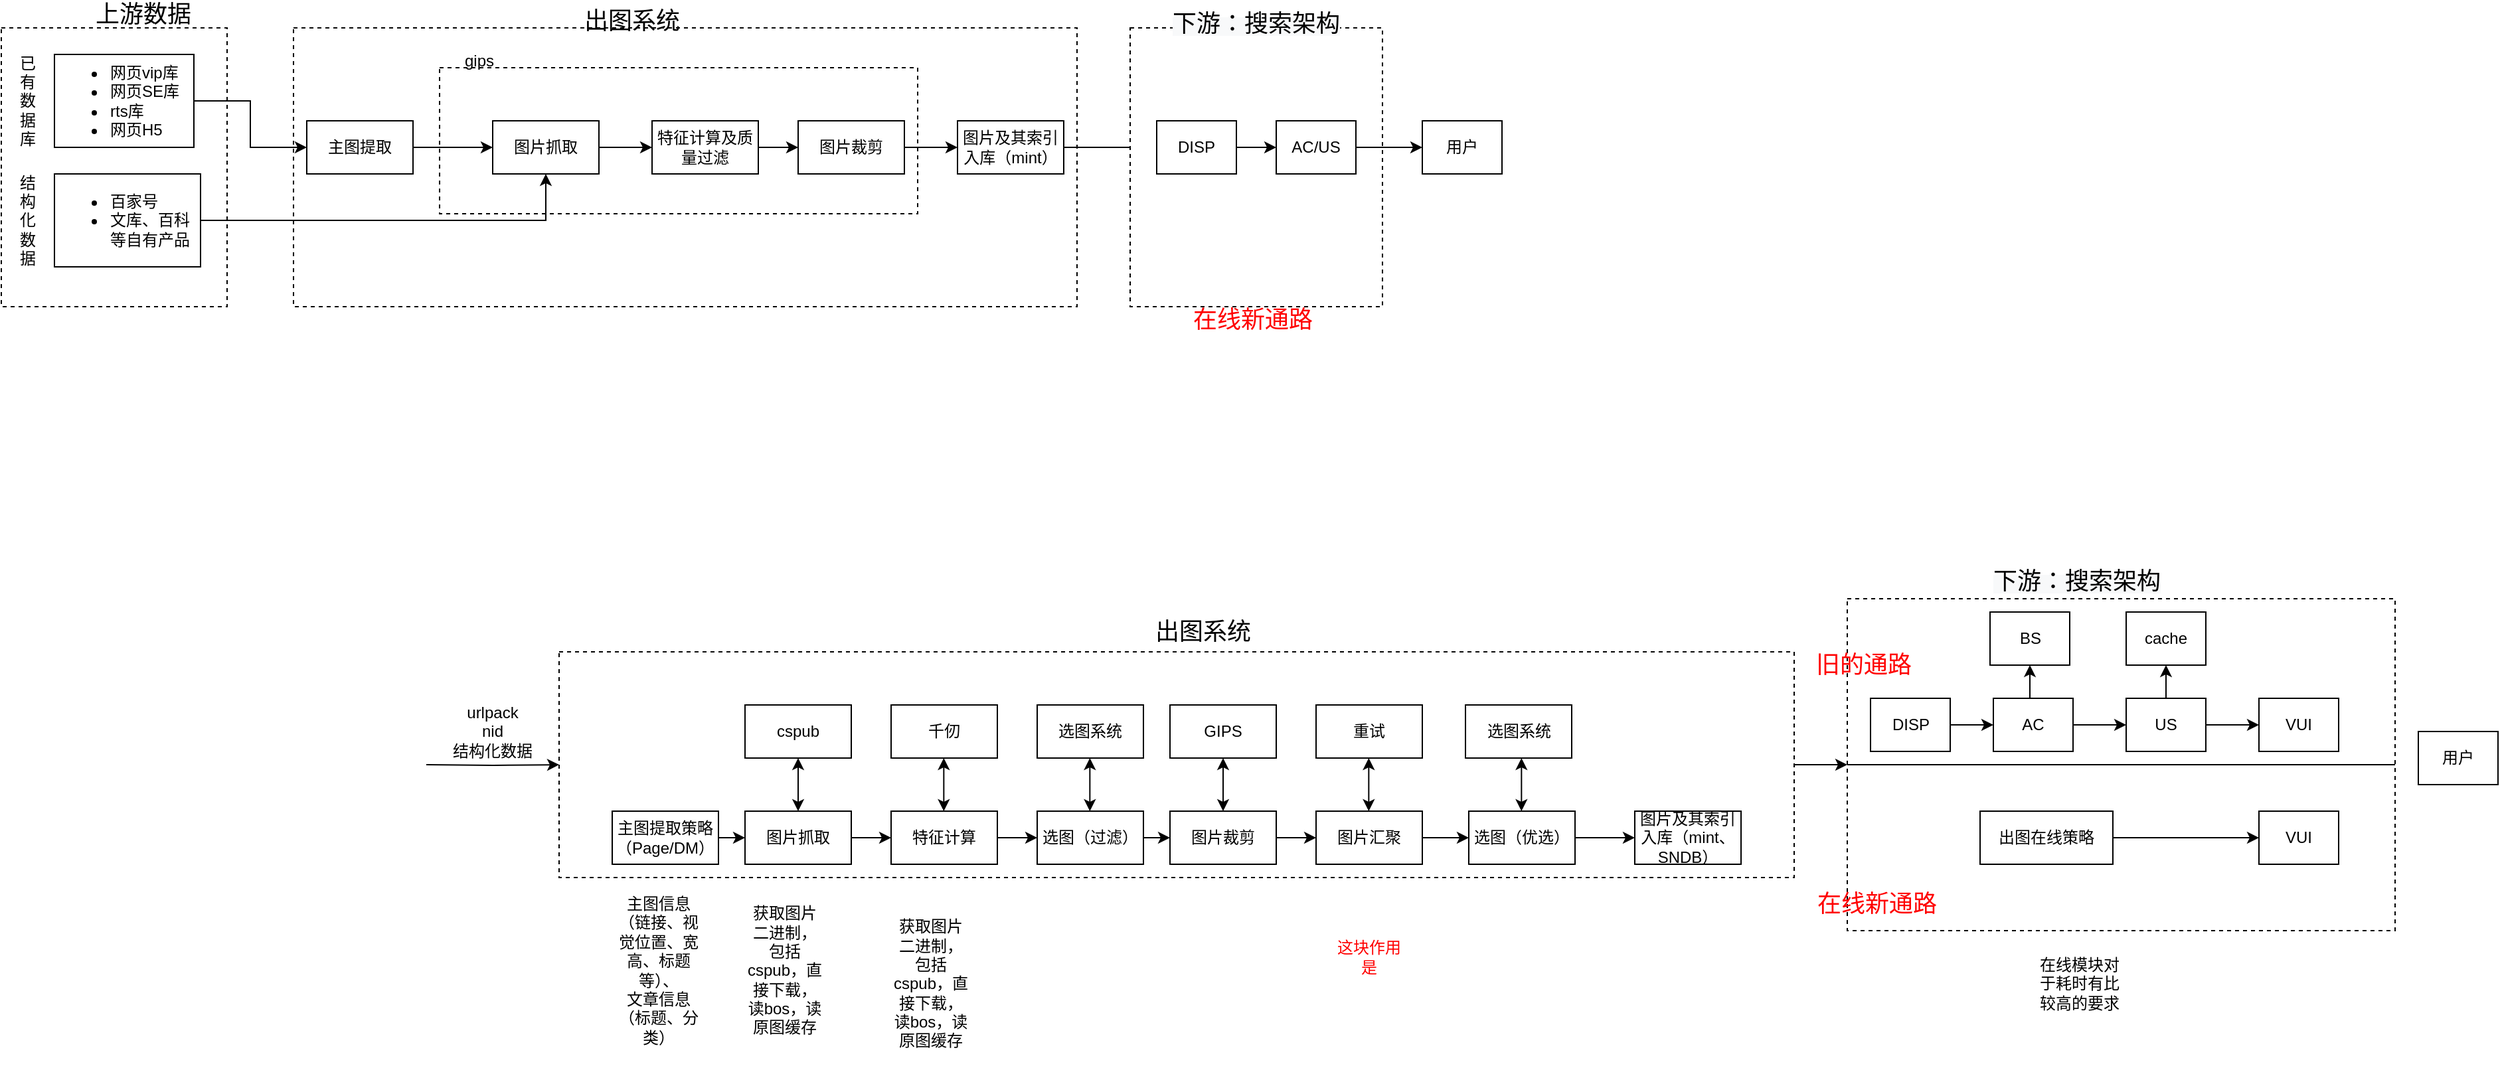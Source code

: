 <mxfile version="18.0.1" type="github">
  <diagram id="hWNafZOtgDDPXVln5Tpz" name="Page-1">
    <mxGraphModel dx="1630" dy="696" grid="1" gridSize="10" guides="1" tooltips="1" connect="1" arrows="1" fold="1" page="1" pageScale="1" pageWidth="2339" pageHeight="3300" math="0" shadow="0">
      <root>
        <mxCell id="0" />
        <mxCell id="1" parent="0" />
        <mxCell id="azKWT2akUbq9BDtlPxRI-23" value="" style="rounded=0;whiteSpace=wrap;html=1;dashed=1;" vertex="1" parent="1">
          <mxGeometry x="1490" y="490" width="412.5" height="250" as="geometry" />
        </mxCell>
        <mxCell id="LKuy4wLW6eELK773XFHh-19" value="" style="rounded=0;whiteSpace=wrap;html=1;dashed=1;" parent="1" vertex="1">
          <mxGeometry x="320" y="60" width="590" height="210" as="geometry" />
        </mxCell>
        <mxCell id="LKuy4wLW6eELK773XFHh-21" value="" style="rounded=0;whiteSpace=wrap;html=1;dashed=1;" parent="1" vertex="1">
          <mxGeometry x="430" y="90" width="360" height="110" as="geometry" />
        </mxCell>
        <mxCell id="LKuy4wLW6eELK773XFHh-1" value="" style="rounded=0;whiteSpace=wrap;html=1;dashed=1;" parent="1" vertex="1">
          <mxGeometry x="100" y="60" width="170" height="210" as="geometry" />
        </mxCell>
        <mxCell id="LKuy4wLW6eELK773XFHh-2" value="&lt;font style=&quot;font-size: 18px&quot;&gt;上游数据&lt;/font&gt;" style="text;html=1;strokeColor=none;fillColor=none;align=center;verticalAlign=middle;whiteSpace=wrap;rounded=0;dashed=1;" parent="1" vertex="1">
          <mxGeometry x="162.5" y="40" width="87.5" height="20" as="geometry" />
        </mxCell>
        <mxCell id="LKuy4wLW6eELK773XFHh-13" style="edgeStyle=orthogonalEdgeStyle;rounded=0;orthogonalLoop=1;jettySize=auto;html=1;entryX=0;entryY=0.5;entryDx=0;entryDy=0;" parent="1" source="LKuy4wLW6eELK773XFHh-4" target="LKuy4wLW6eELK773XFHh-8" edge="1">
          <mxGeometry relative="1" as="geometry" />
        </mxCell>
        <mxCell id="LKuy4wLW6eELK773XFHh-4" value="&lt;ul&gt;&lt;li&gt;网页vip库&lt;/li&gt;&lt;li&gt;网页SE库&lt;/li&gt;&lt;li&gt;rts库&lt;/li&gt;&lt;li&gt;网页H5&lt;/li&gt;&lt;/ul&gt;" style="rounded=0;whiteSpace=wrap;html=1;align=left;" parent="1" vertex="1">
          <mxGeometry x="140" y="80" width="105" height="70" as="geometry" />
        </mxCell>
        <mxCell id="LKuy4wLW6eELK773XFHh-14" style="edgeStyle=orthogonalEdgeStyle;rounded=0;orthogonalLoop=1;jettySize=auto;html=1;entryX=0.5;entryY=1;entryDx=0;entryDy=0;" parent="1" source="LKuy4wLW6eELK773XFHh-5" target="LKuy4wLW6eELK773XFHh-9" edge="1">
          <mxGeometry relative="1" as="geometry" />
        </mxCell>
        <mxCell id="LKuy4wLW6eELK773XFHh-5" value="&lt;ul&gt;&lt;li&gt;百家号&lt;/li&gt;&lt;li&gt;文库、百科等自有产品&lt;/li&gt;&lt;/ul&gt;" style="rounded=0;whiteSpace=wrap;html=1;align=left;" parent="1" vertex="1">
          <mxGeometry x="140" y="170" width="110" height="70" as="geometry" />
        </mxCell>
        <mxCell id="LKuy4wLW6eELK773XFHh-6" value="已有数据库" style="text;html=1;strokeColor=none;fillColor=none;align=center;verticalAlign=middle;whiteSpace=wrap;rounded=0;" parent="1" vertex="1">
          <mxGeometry x="110" y="100" width="20" height="30" as="geometry" />
        </mxCell>
        <mxCell id="LKuy4wLW6eELK773XFHh-7" value="结构化数据" style="text;html=1;strokeColor=none;fillColor=none;align=center;verticalAlign=middle;whiteSpace=wrap;rounded=0;" parent="1" vertex="1">
          <mxGeometry x="110" y="190" width="20" height="30" as="geometry" />
        </mxCell>
        <mxCell id="LKuy4wLW6eELK773XFHh-15" style="edgeStyle=orthogonalEdgeStyle;rounded=0;orthogonalLoop=1;jettySize=auto;html=1;entryX=0;entryY=0.5;entryDx=0;entryDy=0;" parent="1" source="LKuy4wLW6eELK773XFHh-8" target="LKuy4wLW6eELK773XFHh-9" edge="1">
          <mxGeometry relative="1" as="geometry" />
        </mxCell>
        <mxCell id="LKuy4wLW6eELK773XFHh-8" value="主图提取" style="rounded=0;whiteSpace=wrap;html=1;" parent="1" vertex="1">
          <mxGeometry x="330" y="130" width="80" height="40" as="geometry" />
        </mxCell>
        <mxCell id="LKuy4wLW6eELK773XFHh-16" style="edgeStyle=orthogonalEdgeStyle;rounded=0;orthogonalLoop=1;jettySize=auto;html=1;entryX=0;entryY=0.5;entryDx=0;entryDy=0;" parent="1" source="LKuy4wLW6eELK773XFHh-9" target="LKuy4wLW6eELK773XFHh-10" edge="1">
          <mxGeometry relative="1" as="geometry" />
        </mxCell>
        <mxCell id="LKuy4wLW6eELK773XFHh-9" value="图片抓取" style="rounded=0;whiteSpace=wrap;html=1;" parent="1" vertex="1">
          <mxGeometry x="470" y="130" width="80" height="40" as="geometry" />
        </mxCell>
        <mxCell id="LKuy4wLW6eELK773XFHh-17" style="edgeStyle=orthogonalEdgeStyle;rounded=0;orthogonalLoop=1;jettySize=auto;html=1;entryX=0;entryY=0.5;entryDx=0;entryDy=0;" parent="1" source="LKuy4wLW6eELK773XFHh-10" target="LKuy4wLW6eELK773XFHh-11" edge="1">
          <mxGeometry relative="1" as="geometry" />
        </mxCell>
        <mxCell id="LKuy4wLW6eELK773XFHh-10" value="特征计算及质量过滤" style="rounded=0;whiteSpace=wrap;html=1;" parent="1" vertex="1">
          <mxGeometry x="590" y="130" width="80" height="40" as="geometry" />
        </mxCell>
        <mxCell id="LKuy4wLW6eELK773XFHh-18" style="edgeStyle=orthogonalEdgeStyle;rounded=0;orthogonalLoop=1;jettySize=auto;html=1;entryX=0;entryY=0.5;entryDx=0;entryDy=0;" parent="1" source="LKuy4wLW6eELK773XFHh-11" target="LKuy4wLW6eELK773XFHh-12" edge="1">
          <mxGeometry relative="1" as="geometry" />
        </mxCell>
        <mxCell id="LKuy4wLW6eELK773XFHh-11" value="图片裁剪" style="rounded=0;whiteSpace=wrap;html=1;" parent="1" vertex="1">
          <mxGeometry x="700" y="130" width="80" height="40" as="geometry" />
        </mxCell>
        <mxCell id="LKuy4wLW6eELK773XFHh-28" style="edgeStyle=orthogonalEdgeStyle;rounded=0;orthogonalLoop=1;jettySize=auto;html=1;entryX=0;entryY=0.5;entryDx=0;entryDy=0;" parent="1" source="LKuy4wLW6eELK773XFHh-12" target="LKuy4wLW6eELK773XFHh-24" edge="1">
          <mxGeometry relative="1" as="geometry" />
        </mxCell>
        <mxCell id="LKuy4wLW6eELK773XFHh-12" value="图片及其索引入库（mint）" style="rounded=0;whiteSpace=wrap;html=1;" parent="1" vertex="1">
          <mxGeometry x="820" y="130" width="80" height="40" as="geometry" />
        </mxCell>
        <mxCell id="LKuy4wLW6eELK773XFHh-20" value="&lt;font style=&quot;font-size: 18px&quot;&gt;出图系统&lt;/font&gt;" style="text;html=1;strokeColor=none;fillColor=none;align=center;verticalAlign=middle;whiteSpace=wrap;rounded=0;dashed=1;" parent="1" vertex="1">
          <mxGeometry x="530" y="40" width="90" height="30" as="geometry" />
        </mxCell>
        <mxCell id="LKuy4wLW6eELK773XFHh-22" value="gips" style="text;html=1;strokeColor=none;fillColor=none;align=center;verticalAlign=middle;whiteSpace=wrap;rounded=0;dashed=1;" parent="1" vertex="1">
          <mxGeometry x="430" y="70" width="60" height="30" as="geometry" />
        </mxCell>
        <mxCell id="LKuy4wLW6eELK773XFHh-23" value="" style="rounded=0;whiteSpace=wrap;html=1;dashed=1;" parent="1" vertex="1">
          <mxGeometry x="950" y="60" width="190" height="210" as="geometry" />
        </mxCell>
        <mxCell id="LKuy4wLW6eELK773XFHh-29" style="edgeStyle=orthogonalEdgeStyle;rounded=0;orthogonalLoop=1;jettySize=auto;html=1;entryX=0;entryY=0.5;entryDx=0;entryDy=0;" parent="1" source="LKuy4wLW6eELK773XFHh-24" target="LKuy4wLW6eELK773XFHh-25" edge="1">
          <mxGeometry relative="1" as="geometry" />
        </mxCell>
        <mxCell id="LKuy4wLW6eELK773XFHh-24" value="DISP" style="rounded=0;whiteSpace=wrap;html=1;" parent="1" vertex="1">
          <mxGeometry x="970" y="130" width="60" height="40" as="geometry" />
        </mxCell>
        <mxCell id="LKuy4wLW6eELK773XFHh-31" style="edgeStyle=orthogonalEdgeStyle;rounded=0;orthogonalLoop=1;jettySize=auto;html=1;entryX=0;entryY=0.5;entryDx=0;entryDy=0;" parent="1" source="LKuy4wLW6eELK773XFHh-25" target="LKuy4wLW6eELK773XFHh-30" edge="1">
          <mxGeometry relative="1" as="geometry" />
        </mxCell>
        <mxCell id="LKuy4wLW6eELK773XFHh-25" value="AC/US" style="rounded=0;whiteSpace=wrap;html=1;" parent="1" vertex="1">
          <mxGeometry x="1060" y="130" width="60" height="40" as="geometry" />
        </mxCell>
        <mxCell id="LKuy4wLW6eELK773XFHh-26" value="&lt;span style=&quot;color: rgb(0 , 0 , 0) ; font-family: &amp;#34;helvetica&amp;#34; ; font-style: normal ; font-weight: 400 ; letter-spacing: normal ; text-align: center ; text-indent: 0px ; text-transform: none ; word-spacing: 0px ; background-color: rgb(248 , 249 , 250) ; display: inline ; float: none&quot;&gt;&lt;font style=&quot;font-size: 18px&quot;&gt;下游：搜索架构&lt;/font&gt;&lt;/span&gt;" style="text;whiteSpace=wrap;html=1;" parent="1" vertex="1">
          <mxGeometry x="980" y="40" width="150" height="20" as="geometry" />
        </mxCell>
        <mxCell id="LKuy4wLW6eELK773XFHh-30" value="用户" style="rounded=0;whiteSpace=wrap;html=1;" parent="1" vertex="1">
          <mxGeometry x="1170" y="130" width="60" height="40" as="geometry" />
        </mxCell>
        <mxCell id="LKuy4wLW6eELK773XFHh-32" value="&lt;font color=&quot;#ff0000&quot;&gt;&lt;span style=&quot;font-size: 18px&quot;&gt;在线新通路&lt;/span&gt;&lt;/font&gt;" style="text;html=1;strokeColor=none;fillColor=none;align=center;verticalAlign=middle;whiteSpace=wrap;rounded=0;dashed=1;" parent="1" vertex="1">
          <mxGeometry x="980" y="270" width="125" height="20" as="geometry" />
        </mxCell>
        <mxCell id="azKWT2akUbq9BDtlPxRI-54" style="edgeStyle=orthogonalEdgeStyle;rounded=0;orthogonalLoop=1;jettySize=auto;html=1;entryX=0;entryY=0.5;entryDx=0;entryDy=0;" edge="1" parent="1" source="azKWT2akUbq9BDtlPxRI-1" target="azKWT2akUbq9BDtlPxRI-23">
          <mxGeometry relative="1" as="geometry" />
        </mxCell>
        <mxCell id="azKWT2akUbq9BDtlPxRI-1" value="" style="rounded=0;whiteSpace=wrap;html=1;dashed=1;" vertex="1" parent="1">
          <mxGeometry x="520" y="530" width="930" height="170" as="geometry" />
        </mxCell>
        <mxCell id="azKWT2akUbq9BDtlPxRI-55" style="edgeStyle=orthogonalEdgeStyle;rounded=0;orthogonalLoop=1;jettySize=auto;html=1;entryX=0;entryY=0.5;entryDx=0;entryDy=0;" edge="1" parent="1" target="azKWT2akUbq9BDtlPxRI-1">
          <mxGeometry relative="1" as="geometry">
            <mxPoint x="420" y="615" as="sourcePoint" />
          </mxGeometry>
        </mxCell>
        <mxCell id="azKWT2akUbq9BDtlPxRI-57" style="edgeStyle=orthogonalEdgeStyle;rounded=0;orthogonalLoop=1;jettySize=auto;html=1;exitX=1;exitY=0.5;exitDx=0;exitDy=0;entryX=0;entryY=0.5;entryDx=0;entryDy=0;" edge="1" parent="1" source="azKWT2akUbq9BDtlPxRI-12" target="azKWT2akUbq9BDtlPxRI-14">
          <mxGeometry relative="1" as="geometry" />
        </mxCell>
        <mxCell id="azKWT2akUbq9BDtlPxRI-12" value="主图提取策略（Page/DM）" style="rounded=0;whiteSpace=wrap;html=1;" vertex="1" parent="1">
          <mxGeometry x="560" y="650" width="80" height="40" as="geometry" />
        </mxCell>
        <mxCell id="azKWT2akUbq9BDtlPxRI-48" style="edgeStyle=orthogonalEdgeStyle;rounded=0;orthogonalLoop=1;jettySize=auto;html=1;exitX=1;exitY=0.5;exitDx=0;exitDy=0;entryX=0;entryY=0.5;entryDx=0;entryDy=0;" edge="1" parent="1" source="azKWT2akUbq9BDtlPxRI-14" target="azKWT2akUbq9BDtlPxRI-16">
          <mxGeometry relative="1" as="geometry" />
        </mxCell>
        <mxCell id="azKWT2akUbq9BDtlPxRI-14" value="图片抓取" style="rounded=0;whiteSpace=wrap;html=1;" vertex="1" parent="1">
          <mxGeometry x="660" y="650" width="80" height="40" as="geometry" />
        </mxCell>
        <mxCell id="azKWT2akUbq9BDtlPxRI-49" style="edgeStyle=orthogonalEdgeStyle;rounded=0;orthogonalLoop=1;jettySize=auto;html=1;exitX=1;exitY=0.5;exitDx=0;exitDy=0;entryX=0;entryY=0.5;entryDx=0;entryDy=0;" edge="1" parent="1" source="azKWT2akUbq9BDtlPxRI-16" target="azKWT2akUbq9BDtlPxRI-43">
          <mxGeometry relative="1" as="geometry" />
        </mxCell>
        <mxCell id="azKWT2akUbq9BDtlPxRI-16" value="特征计算" style="rounded=0;whiteSpace=wrap;html=1;" vertex="1" parent="1">
          <mxGeometry x="770" y="650" width="80" height="40" as="geometry" />
        </mxCell>
        <mxCell id="azKWT2akUbq9BDtlPxRI-51" style="edgeStyle=orthogonalEdgeStyle;rounded=0;orthogonalLoop=1;jettySize=auto;html=1;exitX=1;exitY=0.5;exitDx=0;exitDy=0;entryX=0;entryY=0.5;entryDx=0;entryDy=0;" edge="1" parent="1" source="azKWT2akUbq9BDtlPxRI-18" target="azKWT2akUbq9BDtlPxRI-39">
          <mxGeometry relative="1" as="geometry" />
        </mxCell>
        <mxCell id="azKWT2akUbq9BDtlPxRI-18" value="图片裁剪" style="rounded=0;whiteSpace=wrap;html=1;" vertex="1" parent="1">
          <mxGeometry x="980" y="650" width="80" height="40" as="geometry" />
        </mxCell>
        <mxCell id="azKWT2akUbq9BDtlPxRI-20" value="图片及其索引入库（mint、SNDB）" style="rounded=0;whiteSpace=wrap;html=1;" vertex="1" parent="1">
          <mxGeometry x="1330" y="650" width="80" height="40" as="geometry" />
        </mxCell>
        <mxCell id="azKWT2akUbq9BDtlPxRI-21" value="&lt;font style=&quot;font-size: 18px&quot;&gt;出图系统&lt;/font&gt;" style="text;html=1;strokeColor=none;fillColor=none;align=center;verticalAlign=middle;whiteSpace=wrap;rounded=0;dashed=1;" vertex="1" parent="1">
          <mxGeometry x="960" y="500" width="90" height="30" as="geometry" />
        </mxCell>
        <mxCell id="azKWT2akUbq9BDtlPxRI-24" style="edgeStyle=orthogonalEdgeStyle;rounded=0;orthogonalLoop=1;jettySize=auto;html=1;entryX=0;entryY=0.5;entryDx=0;entryDy=0;" edge="1" parent="1" source="azKWT2akUbq9BDtlPxRI-25" target="azKWT2akUbq9BDtlPxRI-27">
          <mxGeometry relative="1" as="geometry" />
        </mxCell>
        <mxCell id="azKWT2akUbq9BDtlPxRI-25" value="DISP" style="rounded=0;whiteSpace=wrap;html=1;" vertex="1" parent="1">
          <mxGeometry x="1507.5" y="565" width="60" height="40" as="geometry" />
        </mxCell>
        <mxCell id="azKWT2akUbq9BDtlPxRI-78" style="edgeStyle=orthogonalEdgeStyle;rounded=0;orthogonalLoop=1;jettySize=auto;html=1;exitX=1;exitY=0.5;exitDx=0;exitDy=0;entryX=0;entryY=0.5;entryDx=0;entryDy=0;fontColor=#000000;" edge="1" parent="1" source="azKWT2akUbq9BDtlPxRI-27" target="azKWT2akUbq9BDtlPxRI-77">
          <mxGeometry relative="1" as="geometry" />
        </mxCell>
        <mxCell id="azKWT2akUbq9BDtlPxRI-82" style="edgeStyle=orthogonalEdgeStyle;rounded=0;orthogonalLoop=1;jettySize=auto;html=1;exitX=0.5;exitY=0;exitDx=0;exitDy=0;entryX=0.5;entryY=1;entryDx=0;entryDy=0;fontColor=#000000;" edge="1" parent="1" source="azKWT2akUbq9BDtlPxRI-27" target="azKWT2akUbq9BDtlPxRI-75">
          <mxGeometry relative="1" as="geometry" />
        </mxCell>
        <mxCell id="azKWT2akUbq9BDtlPxRI-27" value="AC" style="rounded=0;whiteSpace=wrap;html=1;" vertex="1" parent="1">
          <mxGeometry x="1600" y="565" width="60" height="40" as="geometry" />
        </mxCell>
        <mxCell id="azKWT2akUbq9BDtlPxRI-28" value="&lt;span style=&quot;color: rgb(0 , 0 , 0) ; font-family: &amp;#34;helvetica&amp;#34; ; font-style: normal ; font-weight: 400 ; letter-spacing: normal ; text-align: center ; text-indent: 0px ; text-transform: none ; word-spacing: 0px ; background-color: rgb(248 , 249 , 250) ; display: inline ; float: none&quot;&gt;&lt;font style=&quot;font-size: 18px&quot;&gt;下游：搜索架构&lt;/font&gt;&lt;/span&gt;" style="text;whiteSpace=wrap;html=1;" vertex="1" parent="1">
          <mxGeometry x="1597.5" y="460" width="150" height="20" as="geometry" />
        </mxCell>
        <mxCell id="azKWT2akUbq9BDtlPxRI-29" value="用户" style="rounded=0;whiteSpace=wrap;html=1;" vertex="1" parent="1">
          <mxGeometry x="1920" y="590" width="60" height="40" as="geometry" />
        </mxCell>
        <mxCell id="azKWT2akUbq9BDtlPxRI-30" value="&lt;font color=&quot;#ff0000&quot;&gt;&lt;span style=&quot;font-size: 18px&quot;&gt;在线新通路&lt;/span&gt;&lt;/font&gt;" style="text;html=1;strokeColor=none;fillColor=none;align=center;verticalAlign=middle;whiteSpace=wrap;rounded=0;dashed=1;" vertex="1" parent="1">
          <mxGeometry x="1450" y="710" width="125" height="20" as="geometry" />
        </mxCell>
        <mxCell id="azKWT2akUbq9BDtlPxRI-34" value="" style="endArrow=none;html=1;rounded=0;entryX=1;entryY=0.5;entryDx=0;entryDy=0;exitX=0;exitY=0.5;exitDx=0;exitDy=0;" edge="1" parent="1" source="azKWT2akUbq9BDtlPxRI-23" target="azKWT2akUbq9BDtlPxRI-23">
          <mxGeometry width="50" height="50" relative="1" as="geometry">
            <mxPoint x="1560" y="700" as="sourcePoint" />
            <mxPoint x="1610" y="650" as="targetPoint" />
          </mxGeometry>
        </mxCell>
        <mxCell id="azKWT2akUbq9BDtlPxRI-81" style="edgeStyle=orthogonalEdgeStyle;rounded=0;orthogonalLoop=1;jettySize=auto;html=1;entryX=0;entryY=0.5;entryDx=0;entryDy=0;fontColor=#000000;" edge="1" parent="1" source="azKWT2akUbq9BDtlPxRI-35" target="azKWT2akUbq9BDtlPxRI-37">
          <mxGeometry relative="1" as="geometry" />
        </mxCell>
        <mxCell id="azKWT2akUbq9BDtlPxRI-35" value="出图在线策略" style="rounded=0;whiteSpace=wrap;html=1;" vertex="1" parent="1">
          <mxGeometry x="1590" y="650" width="100" height="40" as="geometry" />
        </mxCell>
        <mxCell id="azKWT2akUbq9BDtlPxRI-36" value="&lt;font color=&quot;#ff0000&quot;&gt;&lt;span style=&quot;font-size: 18px&quot;&gt;旧的通路&lt;/span&gt;&lt;/font&gt;" style="text;html=1;strokeColor=none;fillColor=none;align=center;verticalAlign=middle;whiteSpace=wrap;rounded=0;dashed=1;" vertex="1" parent="1">
          <mxGeometry x="1440" y="530" width="125" height="20" as="geometry" />
        </mxCell>
        <mxCell id="azKWT2akUbq9BDtlPxRI-37" value="VUI" style="rounded=0;whiteSpace=wrap;html=1;" vertex="1" parent="1">
          <mxGeometry x="1800" y="650" width="60" height="40" as="geometry" />
        </mxCell>
        <mxCell id="azKWT2akUbq9BDtlPxRI-52" style="edgeStyle=orthogonalEdgeStyle;rounded=0;orthogonalLoop=1;jettySize=auto;html=1;exitX=1;exitY=0.5;exitDx=0;exitDy=0;entryX=0;entryY=0.5;entryDx=0;entryDy=0;" edge="1" parent="1" source="azKWT2akUbq9BDtlPxRI-39" target="azKWT2akUbq9BDtlPxRI-40">
          <mxGeometry relative="1" as="geometry" />
        </mxCell>
        <mxCell id="azKWT2akUbq9BDtlPxRI-39" value="图片汇聚" style="rounded=0;whiteSpace=wrap;html=1;" vertex="1" parent="1">
          <mxGeometry x="1090" y="650" width="80" height="40" as="geometry" />
        </mxCell>
        <mxCell id="azKWT2akUbq9BDtlPxRI-53" style="edgeStyle=orthogonalEdgeStyle;rounded=0;orthogonalLoop=1;jettySize=auto;html=1;exitX=1;exitY=0.5;exitDx=0;exitDy=0;entryX=0;entryY=0.5;entryDx=0;entryDy=0;" edge="1" parent="1" source="azKWT2akUbq9BDtlPxRI-40" target="azKWT2akUbq9BDtlPxRI-20">
          <mxGeometry relative="1" as="geometry" />
        </mxCell>
        <mxCell id="azKWT2akUbq9BDtlPxRI-40" value="选图（优选）" style="rounded=0;whiteSpace=wrap;html=1;" vertex="1" parent="1">
          <mxGeometry x="1205" y="650" width="80" height="40" as="geometry" />
        </mxCell>
        <mxCell id="azKWT2akUbq9BDtlPxRI-41" value="cspub" style="rounded=0;whiteSpace=wrap;html=1;" vertex="1" parent="1">
          <mxGeometry x="660" y="570" width="80" height="40" as="geometry" />
        </mxCell>
        <mxCell id="azKWT2akUbq9BDtlPxRI-42" value="千仞" style="rounded=0;whiteSpace=wrap;html=1;" vertex="1" parent="1">
          <mxGeometry x="770" y="570" width="80" height="40" as="geometry" />
        </mxCell>
        <mxCell id="azKWT2akUbq9BDtlPxRI-50" style="edgeStyle=orthogonalEdgeStyle;rounded=0;orthogonalLoop=1;jettySize=auto;html=1;exitX=1;exitY=0.5;exitDx=0;exitDy=0;entryX=0;entryY=0.5;entryDx=0;entryDy=0;" edge="1" parent="1" source="azKWT2akUbq9BDtlPxRI-43" target="azKWT2akUbq9BDtlPxRI-18">
          <mxGeometry relative="1" as="geometry" />
        </mxCell>
        <mxCell id="azKWT2akUbq9BDtlPxRI-43" value="选图（过滤）" style="rounded=0;whiteSpace=wrap;html=1;" vertex="1" parent="1">
          <mxGeometry x="880" y="650" width="80" height="40" as="geometry" />
        </mxCell>
        <mxCell id="azKWT2akUbq9BDtlPxRI-44" value="选图系统" style="rounded=0;whiteSpace=wrap;html=1;" vertex="1" parent="1">
          <mxGeometry x="880" y="570" width="80" height="40" as="geometry" />
        </mxCell>
        <mxCell id="azKWT2akUbq9BDtlPxRI-45" value="GIPS" style="rounded=0;whiteSpace=wrap;html=1;" vertex="1" parent="1">
          <mxGeometry x="980" y="570" width="80" height="40" as="geometry" />
        </mxCell>
        <mxCell id="azKWT2akUbq9BDtlPxRI-46" value="重试" style="rounded=0;whiteSpace=wrap;html=1;" vertex="1" parent="1">
          <mxGeometry x="1090" y="570" width="80" height="40" as="geometry" />
        </mxCell>
        <mxCell id="azKWT2akUbq9BDtlPxRI-47" value="选图系统" style="rounded=0;whiteSpace=wrap;html=1;" vertex="1" parent="1">
          <mxGeometry x="1202.5" y="570" width="80" height="40" as="geometry" />
        </mxCell>
        <mxCell id="azKWT2akUbq9BDtlPxRI-56" value="主图信息&lt;br&gt;（链接、视觉位置、宽高、标题等）、&lt;br&gt;文章信息（标题、分类）" style="text;html=1;strokeColor=none;fillColor=none;align=center;verticalAlign=middle;whiteSpace=wrap;rounded=0;" vertex="1" parent="1">
          <mxGeometry x="560" y="690" width="70" height="160" as="geometry" />
        </mxCell>
        <mxCell id="azKWT2akUbq9BDtlPxRI-58" value="" style="endArrow=classic;startArrow=classic;html=1;rounded=0;exitX=0.5;exitY=0;exitDx=0;exitDy=0;entryX=0.5;entryY=1;entryDx=0;entryDy=0;" edge="1" parent="1" source="azKWT2akUbq9BDtlPxRI-14" target="azKWT2akUbq9BDtlPxRI-41">
          <mxGeometry width="50" height="50" relative="1" as="geometry">
            <mxPoint x="660" y="660" as="sourcePoint" />
            <mxPoint x="710" y="610" as="targetPoint" />
          </mxGeometry>
        </mxCell>
        <mxCell id="azKWT2akUbq9BDtlPxRI-59" value="" style="endArrow=classic;startArrow=classic;html=1;rounded=0;exitX=0.5;exitY=0;exitDx=0;exitDy=0;entryX=0.5;entryY=1;entryDx=0;entryDy=0;" edge="1" parent="1">
          <mxGeometry width="50" height="50" relative="1" as="geometry">
            <mxPoint x="809.67" y="650" as="sourcePoint" />
            <mxPoint x="809.67" y="610" as="targetPoint" />
          </mxGeometry>
        </mxCell>
        <mxCell id="azKWT2akUbq9BDtlPxRI-60" value="" style="endArrow=classic;startArrow=classic;html=1;rounded=0;exitX=0.5;exitY=0;exitDx=0;exitDy=0;entryX=0.5;entryY=1;entryDx=0;entryDy=0;" edge="1" parent="1">
          <mxGeometry width="50" height="50" relative="1" as="geometry">
            <mxPoint x="919.67" y="650" as="sourcePoint" />
            <mxPoint x="919.67" y="610" as="targetPoint" />
          </mxGeometry>
        </mxCell>
        <mxCell id="azKWT2akUbq9BDtlPxRI-61" value="" style="endArrow=classic;startArrow=classic;html=1;rounded=0;exitX=0.5;exitY=0;exitDx=0;exitDy=0;entryX=0.5;entryY=1;entryDx=0;entryDy=0;" edge="1" parent="1">
          <mxGeometry width="50" height="50" relative="1" as="geometry">
            <mxPoint x="1020" y="650" as="sourcePoint" />
            <mxPoint x="1020" y="610" as="targetPoint" />
          </mxGeometry>
        </mxCell>
        <mxCell id="azKWT2akUbq9BDtlPxRI-62" value="" style="endArrow=classic;startArrow=classic;html=1;rounded=0;exitX=0.5;exitY=0;exitDx=0;exitDy=0;entryX=0.5;entryY=1;entryDx=0;entryDy=0;" edge="1" parent="1">
          <mxGeometry width="50" height="50" relative="1" as="geometry">
            <mxPoint x="1129.67" y="650" as="sourcePoint" />
            <mxPoint x="1129.67" y="610" as="targetPoint" />
          </mxGeometry>
        </mxCell>
        <mxCell id="azKWT2akUbq9BDtlPxRI-63" value="" style="endArrow=classic;startArrow=classic;html=1;rounded=0;exitX=0.5;exitY=0;exitDx=0;exitDy=0;entryX=0.5;entryY=1;entryDx=0;entryDy=0;" edge="1" parent="1">
          <mxGeometry width="50" height="50" relative="1" as="geometry">
            <mxPoint x="1244.67" y="650" as="sourcePoint" />
            <mxPoint x="1244.67" y="610" as="targetPoint" />
          </mxGeometry>
        </mxCell>
        <mxCell id="azKWT2akUbq9BDtlPxRI-64" value="获取图片二进制，包括cspub，直接下载，读bos，读原图缓存" style="text;html=1;strokeColor=none;fillColor=none;align=center;verticalAlign=middle;whiteSpace=wrap;rounded=0;" vertex="1" parent="1">
          <mxGeometry x="660" y="720" width="60" height="100" as="geometry" />
        </mxCell>
        <mxCell id="azKWT2akUbq9BDtlPxRI-65" value="获取图片二进制，包括cspub，直接下载，读bos，读原图缓存" style="text;html=1;strokeColor=none;fillColor=none;align=center;verticalAlign=middle;whiteSpace=wrap;rounded=0;" vertex="1" parent="1">
          <mxGeometry x="770" y="730" width="60" height="100" as="geometry" />
        </mxCell>
        <mxCell id="azKWT2akUbq9BDtlPxRI-66" value="&lt;font color=&quot;#ff0000&quot;&gt;这块作用是&lt;/font&gt;" style="text;html=1;strokeColor=none;fillColor=none;align=center;verticalAlign=middle;whiteSpace=wrap;rounded=0;" vertex="1" parent="1">
          <mxGeometry x="1100" y="710" width="60" height="100" as="geometry" />
        </mxCell>
        <mxCell id="azKWT2akUbq9BDtlPxRI-67" value="VUI" style="rounded=0;whiteSpace=wrap;html=1;" vertex="1" parent="1">
          <mxGeometry x="1800" y="565" width="60" height="40" as="geometry" />
        </mxCell>
        <mxCell id="azKWT2akUbq9BDtlPxRI-70" value="在线模块对于耗时有比较高的要求" style="text;html=1;strokeColor=none;fillColor=none;align=center;verticalAlign=middle;whiteSpace=wrap;rounded=0;" vertex="1" parent="1">
          <mxGeometry x="1630" y="720" width="70" height="120" as="geometry" />
        </mxCell>
        <mxCell id="azKWT2akUbq9BDtlPxRI-73" value="&lt;font color=&quot;#000000&quot;&gt;urlpack&lt;br&gt;nid&lt;br&gt;结构化数据&lt;br&gt;&lt;/font&gt;" style="text;html=1;strokeColor=none;fillColor=none;align=center;verticalAlign=middle;whiteSpace=wrap;rounded=0;fontColor=#FF0000;" vertex="1" parent="1">
          <mxGeometry x="430" y="575" width="80" height="30" as="geometry" />
        </mxCell>
        <mxCell id="azKWT2akUbq9BDtlPxRI-75" value="BS" style="rounded=0;whiteSpace=wrap;html=1;" vertex="1" parent="1">
          <mxGeometry x="1597.5" y="500" width="60" height="40" as="geometry" />
        </mxCell>
        <mxCell id="azKWT2akUbq9BDtlPxRI-79" style="edgeStyle=orthogonalEdgeStyle;rounded=0;orthogonalLoop=1;jettySize=auto;html=1;exitX=1;exitY=0.5;exitDx=0;exitDy=0;entryX=0;entryY=0.5;entryDx=0;entryDy=0;fontColor=#000000;" edge="1" parent="1" source="azKWT2akUbq9BDtlPxRI-77" target="azKWT2akUbq9BDtlPxRI-67">
          <mxGeometry relative="1" as="geometry" />
        </mxCell>
        <mxCell id="azKWT2akUbq9BDtlPxRI-83" style="edgeStyle=orthogonalEdgeStyle;rounded=0;orthogonalLoop=1;jettySize=auto;html=1;exitX=0.5;exitY=0;exitDx=0;exitDy=0;entryX=0.5;entryY=1;entryDx=0;entryDy=0;fontColor=#000000;" edge="1" parent="1" source="azKWT2akUbq9BDtlPxRI-77" target="azKWT2akUbq9BDtlPxRI-80">
          <mxGeometry relative="1" as="geometry" />
        </mxCell>
        <mxCell id="azKWT2akUbq9BDtlPxRI-77" value="US" style="rounded=0;whiteSpace=wrap;html=1;" vertex="1" parent="1">
          <mxGeometry x="1700" y="565" width="60" height="40" as="geometry" />
        </mxCell>
        <mxCell id="azKWT2akUbq9BDtlPxRI-80" value="cache" style="rounded=0;whiteSpace=wrap;html=1;" vertex="1" parent="1">
          <mxGeometry x="1700" y="500" width="60" height="40" as="geometry" />
        </mxCell>
      </root>
    </mxGraphModel>
  </diagram>
</mxfile>
